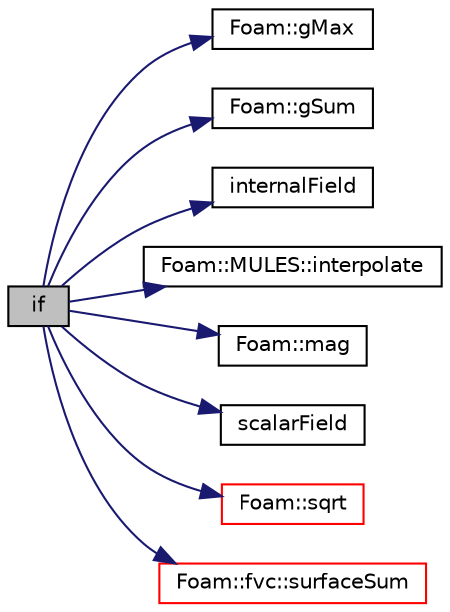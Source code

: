 digraph "if"
{
  bgcolor="transparent";
  edge [fontname="Helvetica",fontsize="10",labelfontname="Helvetica",labelfontsize="10"];
  node [fontname="Helvetica",fontsize="10",shape=record];
  rankdir="LR";
  Node1 [label="if",height=0.2,width=0.4,color="black", fillcolor="grey75", style="filled", fontcolor="black"];
  Node1 -> Node2 [color="midnightblue",fontsize="10",style="solid",fontname="Helvetica"];
  Node2 [label="Foam::gMax",height=0.2,width=0.4,color="black",URL="$a10725.html#ae8d631fb8e841947408bb711abfb1e67"];
  Node1 -> Node3 [color="midnightblue",fontsize="10",style="solid",fontname="Helvetica"];
  Node3 [label="Foam::gSum",height=0.2,width=0.4,color="black",URL="$a10725.html#a11b1ebb4c53ad062332767d75ca96328"];
  Node1 -> Node4 [color="midnightblue",fontsize="10",style="solid",fontname="Helvetica"];
  Node4 [label="internalField",height=0.2,width=0.4,color="black",URL="$a05090.html#a8ebe4b4fc9818c2626b9c98a7ef1a16a"];
  Node1 -> Node5 [color="midnightblue",fontsize="10",style="solid",fontname="Helvetica"];
  Node5 [label="Foam::MULES::interpolate",height=0.2,width=0.4,color="black",URL="$a10783.html#a4d62f21551985d814104861e7c1d9b4f"];
  Node1 -> Node6 [color="midnightblue",fontsize="10",style="solid",fontname="Helvetica"];
  Node6 [label="Foam::mag",height=0.2,width=0.4,color="black",URL="$a10725.html#a929da2a3fdcf3dacbbe0487d3a330dae"];
  Node1 -> Node7 [color="midnightblue",fontsize="10",style="solid",fontname="Helvetica"];
  Node7 [label="scalarField",height=0.2,width=0.4,color="black",URL="$a04311.html#afcd8855c276a98ae9604b35c8fb5b81e"];
  Node1 -> Node8 [color="midnightblue",fontsize="10",style="solid",fontname="Helvetica"];
  Node8 [label="Foam::sqrt",height=0.2,width=0.4,color="red",URL="$a10725.html#a8616bd62eebf2342a80222fecb1bda71"];
  Node1 -> Node9 [color="midnightblue",fontsize="10",style="solid",fontname="Helvetica"];
  Node9 [label="Foam::fvc::surfaceSum",height=0.2,width=0.4,color="red",URL="$a10759.html#aa0a1e3c4ec02aa6a37f517c4d5270046"];
}
